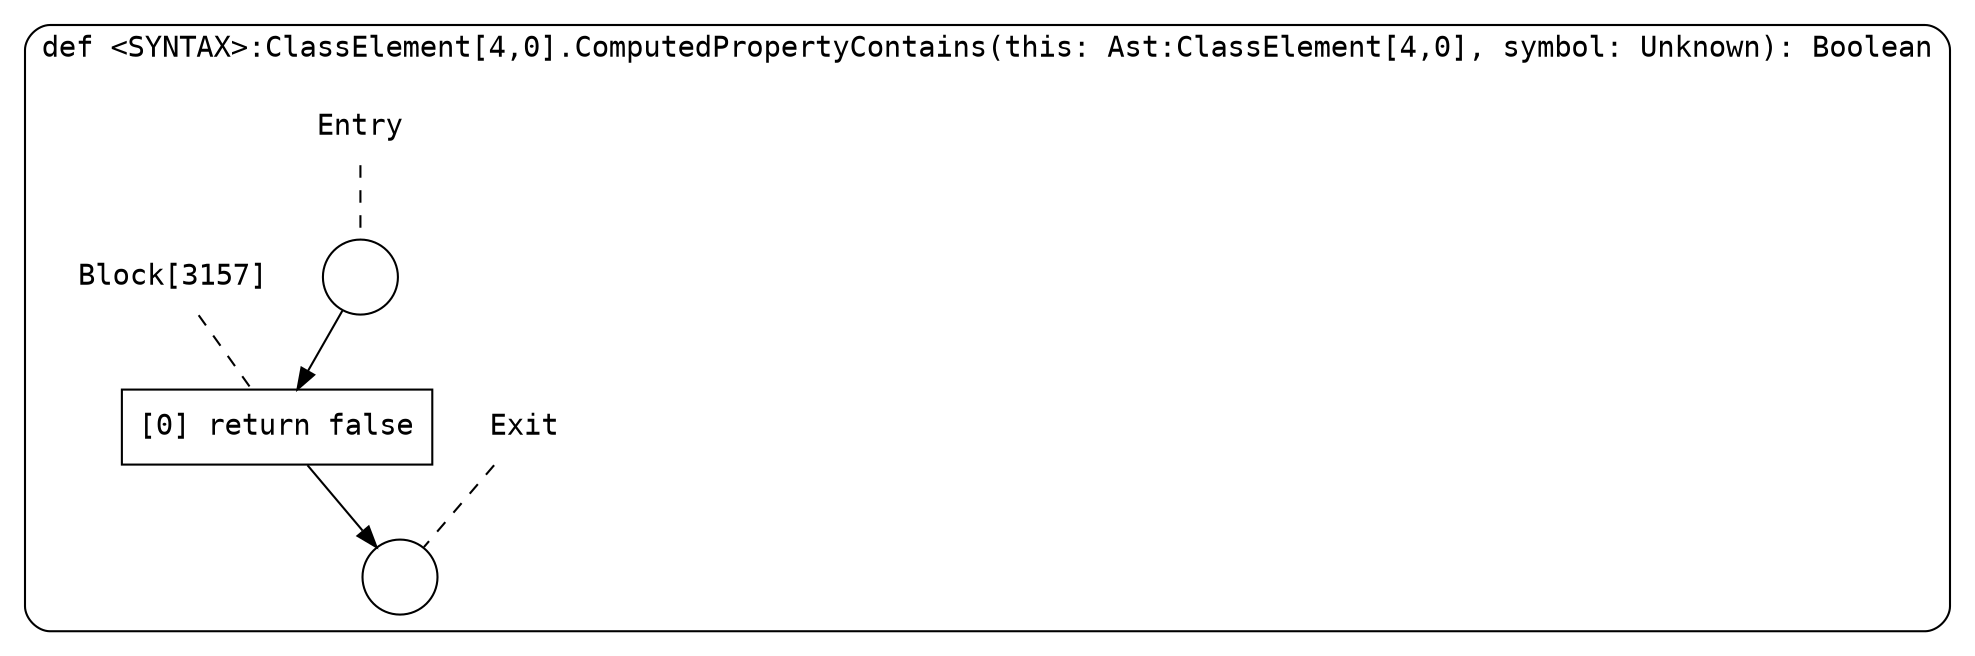 digraph {
  graph [fontname = "Consolas"]
  node [fontname = "Consolas"]
  edge [fontname = "Consolas"]
  subgraph cluster832 {
    label = "def <SYNTAX>:ClassElement[4,0].ComputedPropertyContains(this: Ast:ClassElement[4,0], symbol: Unknown): Boolean"
    style = rounded
    cluster832_entry_name [shape=none, label=<<font color="black">Entry</font>>]
    cluster832_entry_name -> cluster832_entry [arrowhead=none, color="black", style=dashed]
    cluster832_entry [shape=circle label=" " color="black" fillcolor="white" style=filled]
    cluster832_entry -> node3157 [color="black"]
    cluster832_exit_name [shape=none, label=<<font color="black">Exit</font>>]
    cluster832_exit_name -> cluster832_exit [arrowhead=none, color="black", style=dashed]
    cluster832_exit [shape=circle label=" " color="black" fillcolor="white" style=filled]
    node3157_name [shape=none, label=<<font color="black">Block[3157]</font>>]
    node3157_name -> node3157 [arrowhead=none, color="black", style=dashed]
    node3157 [shape=box, label=<<font color="black">[0] return false<BR ALIGN="LEFT"/></font>> color="black" fillcolor="white", style=filled]
    node3157 -> cluster832_exit [color="black"]
  }
}